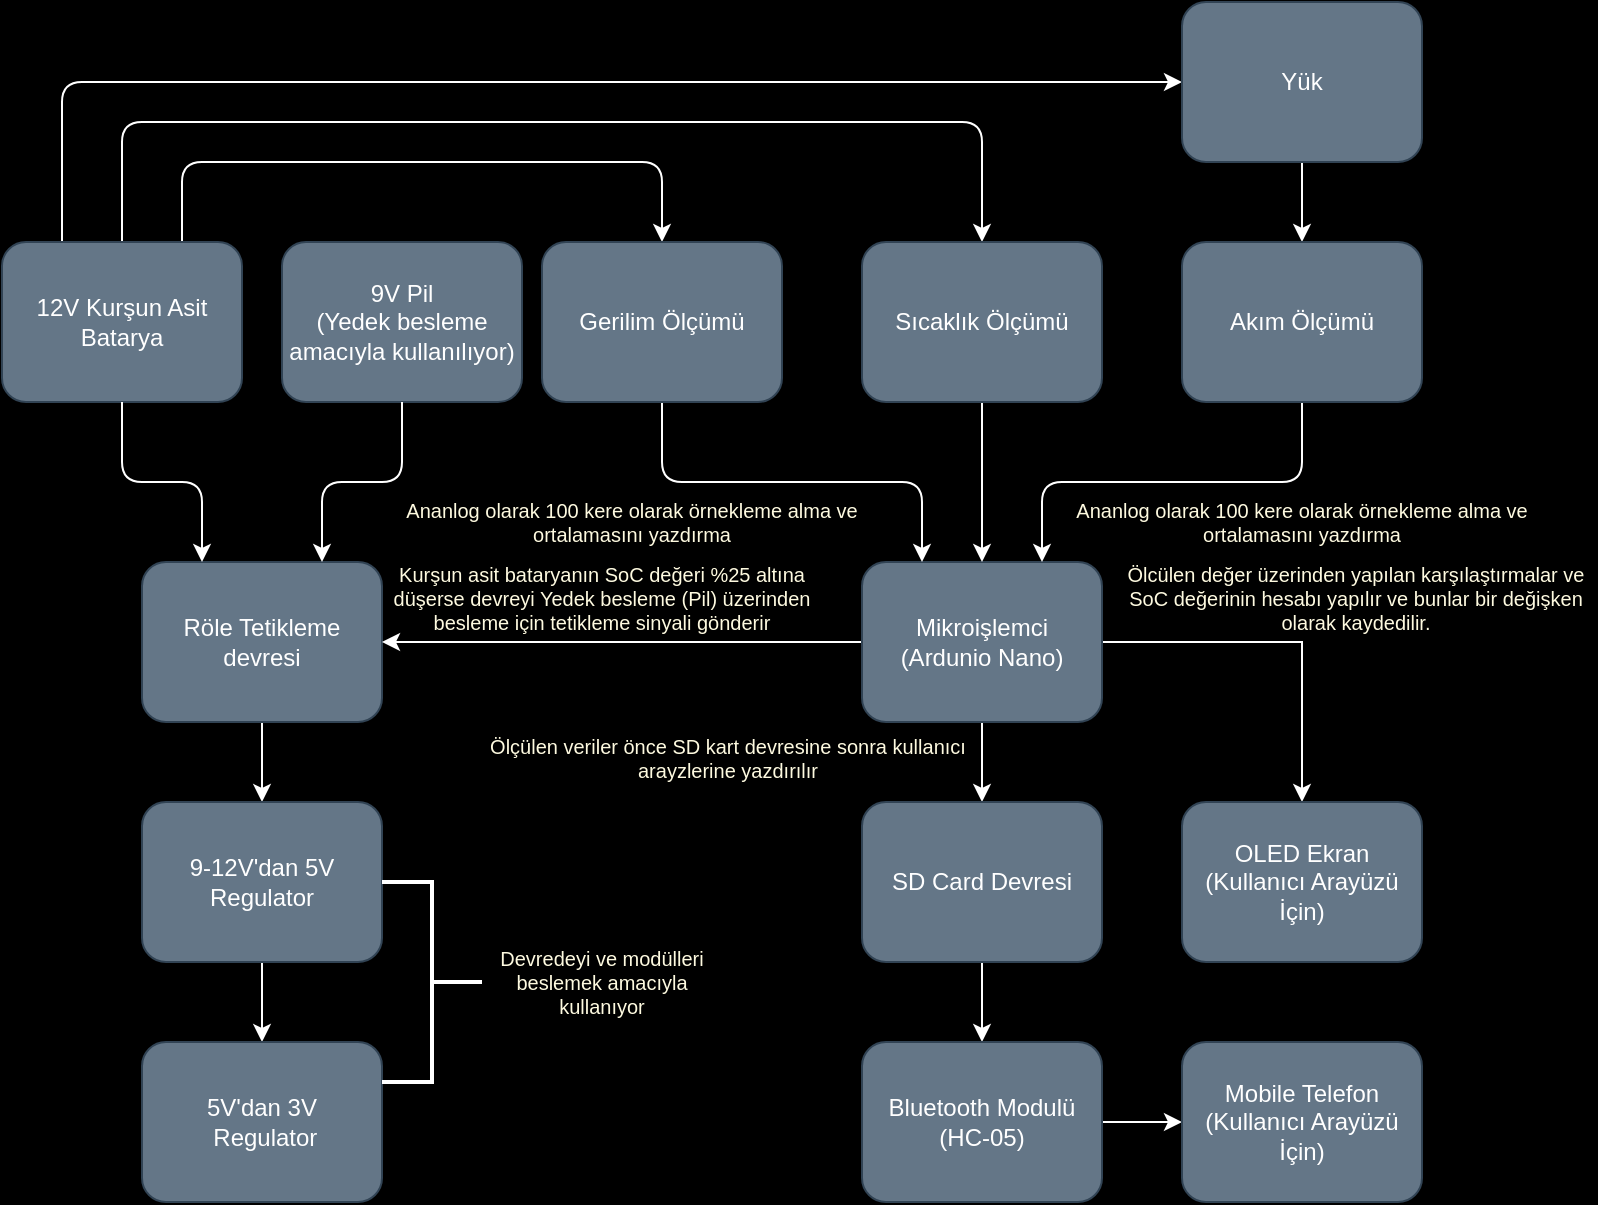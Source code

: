 <mxfile version="22.1.18" type="github" pages="2">
  <diagram name="Page-1" id="7e0a89b8-554c-2b80-1dc8-d5c74ca68de4">
    <mxGraphModel dx="1426" dy="847" grid="1" gridSize="10" guides="1" tooltips="1" connect="1" arrows="1" fold="1" page="1" pageScale="1" pageWidth="1169" pageHeight="827" background="#000000" math="0" shadow="0">
      <root>
        <mxCell id="0" />
        <mxCell id="1" parent="0" />
        <mxCell id="E2WN5ak8Cf_rjjWAEGz9-94" style="edgeStyle=orthogonalEdgeStyle;rounded=1;orthogonalLoop=1;jettySize=auto;html=1;entryX=0;entryY=0.5;entryDx=0;entryDy=0;labelBackgroundColor=none;fontColor=default;strokeColor=#FFFFFF;" parent="1" source="E2WN5ak8Cf_rjjWAEGz9-2" target="E2WN5ak8Cf_rjjWAEGz9-26" edge="1">
          <mxGeometry relative="1" as="geometry">
            <Array as="points">
              <mxPoint x="320" y="176" />
            </Array>
          </mxGeometry>
        </mxCell>
        <mxCell id="E2WN5ak8Cf_rjjWAEGz9-95" style="edgeStyle=orthogonalEdgeStyle;rounded=1;orthogonalLoop=1;jettySize=auto;html=1;entryX=0.5;entryY=0;entryDx=0;entryDy=0;labelBackgroundColor=none;fontColor=default;strokeColor=#FFFFFF;" parent="1" source="E2WN5ak8Cf_rjjWAEGz9-2" target="E2WN5ak8Cf_rjjWAEGz9-33" edge="1">
          <mxGeometry relative="1" as="geometry">
            <Array as="points">
              <mxPoint x="380" y="216" />
              <mxPoint x="620" y="216" />
            </Array>
          </mxGeometry>
        </mxCell>
        <mxCell id="E2WN5ak8Cf_rjjWAEGz9-96" style="edgeStyle=orthogonalEdgeStyle;rounded=1;orthogonalLoop=1;jettySize=auto;html=1;entryX=0.5;entryY=0;entryDx=0;entryDy=0;labelBackgroundColor=none;fontColor=default;strokeColor=#FFFFFF;" parent="1" source="E2WN5ak8Cf_rjjWAEGz9-2" target="E2WN5ak8Cf_rjjWAEGz9-34" edge="1">
          <mxGeometry relative="1" as="geometry">
            <Array as="points">
              <mxPoint x="350" y="196" />
              <mxPoint x="780" y="196" />
            </Array>
          </mxGeometry>
        </mxCell>
        <mxCell id="E2WN5ak8Cf_rjjWAEGz9-2" value="12V Kurşun Asit Batarya" style="rounded=1;whiteSpace=wrap;html=1;labelBackgroundColor=none;fillColor=#647687;strokeColor=#314354;fontColor=#ffffff;" parent="1" vertex="1">
          <mxGeometry x="290" y="256" width="120" height="80" as="geometry" />
        </mxCell>
        <mxCell id="E2WN5ak8Cf_rjjWAEGz9-3" value="9V Pil&lt;br&gt;(Yedek besleme amacıyla kullanılıyor)" style="rounded=1;whiteSpace=wrap;html=1;labelBackgroundColor=none;fillColor=#647687;strokeColor=#314354;fontColor=#ffffff;" parent="1" vertex="1">
          <mxGeometry x="430" y="256" width="120" height="80" as="geometry" />
        </mxCell>
        <mxCell id="E2WN5ak8Cf_rjjWAEGz9-23" style="edgeStyle=orthogonalEdgeStyle;rounded=1;orthogonalLoop=1;jettySize=auto;html=1;entryX=0.5;entryY=0;entryDx=0;entryDy=0;labelBackgroundColor=none;fontColor=default;strokeColor=#FFFFFF;" parent="1" source="E2WN5ak8Cf_rjjWAEGz9-4" target="E2WN5ak8Cf_rjjWAEGz9-22" edge="1">
          <mxGeometry relative="1" as="geometry" />
        </mxCell>
        <mxCell id="E2WN5ak8Cf_rjjWAEGz9-4" value="Röle Tetikleme devresi" style="rounded=1;whiteSpace=wrap;html=1;labelBackgroundColor=none;fillColor=#647687;strokeColor=#314354;fontColor=#ffffff;" parent="1" vertex="1">
          <mxGeometry x="360" y="416" width="120" height="80" as="geometry" />
        </mxCell>
        <mxCell id="E2WN5ak8Cf_rjjWAEGz9-11" style="edgeStyle=orthogonalEdgeStyle;rounded=1;orthogonalLoop=1;jettySize=auto;html=1;entryX=0.25;entryY=0;entryDx=0;entryDy=0;labelBackgroundColor=none;fontColor=default;strokeColor=#FFFFFF;" parent="1" source="E2WN5ak8Cf_rjjWAEGz9-2" target="E2WN5ak8Cf_rjjWAEGz9-4" edge="1">
          <mxGeometry relative="1" as="geometry" />
        </mxCell>
        <mxCell id="E2WN5ak8Cf_rjjWAEGz9-12" style="edgeStyle=orthogonalEdgeStyle;rounded=1;orthogonalLoop=1;jettySize=auto;html=1;entryX=0.75;entryY=0;entryDx=0;entryDy=0;labelBackgroundColor=none;fontColor=default;strokeColor=#FFFFFF;" parent="1" source="E2WN5ak8Cf_rjjWAEGz9-3" target="E2WN5ak8Cf_rjjWAEGz9-4" edge="1">
          <mxGeometry relative="1" as="geometry" />
        </mxCell>
        <mxCell id="E2WN5ak8Cf_rjjWAEGz9-101" style="edgeStyle=orthogonalEdgeStyle;rounded=1;orthogonalLoop=1;jettySize=auto;html=1;labelBackgroundColor=none;fontColor=default;strokeColor=#FFFFFF;" parent="1" source="E2WN5ak8Cf_rjjWAEGz9-13" target="E2WN5ak8Cf_rjjWAEGz9-49" edge="1">
          <mxGeometry relative="1" as="geometry" />
        </mxCell>
        <mxCell id="E2WN5ak8Cf_rjjWAEGz9-113" style="edgeStyle=orthogonalEdgeStyle;rounded=1;orthogonalLoop=1;jettySize=auto;html=1;fontFamily=Helvetica;fontSize=11;fontColor=default;labelBackgroundColor=none;strokeColor=#FFFFFF;" parent="1" source="E2WN5ak8Cf_rjjWAEGz9-13" edge="1">
          <mxGeometry relative="1" as="geometry">
            <mxPoint x="480" y="456" as="targetPoint" />
          </mxGeometry>
        </mxCell>
        <mxCell id="mTHOk1BernN7sZ2neYyc-3" style="edgeStyle=orthogonalEdgeStyle;rounded=0;orthogonalLoop=1;jettySize=auto;html=1;" parent="1" source="E2WN5ak8Cf_rjjWAEGz9-13" edge="1">
          <mxGeometry relative="1" as="geometry">
            <mxPoint x="938.767" y="527" as="targetPoint" />
          </mxGeometry>
        </mxCell>
        <mxCell id="mTHOk1BernN7sZ2neYyc-4" style="edgeStyle=orthogonalEdgeStyle;rounded=0;orthogonalLoop=1;jettySize=auto;html=1;entryX=0.5;entryY=0;entryDx=0;entryDy=0;strokeColor=#FFFFFF;" parent="1" source="E2WN5ak8Cf_rjjWAEGz9-13" target="E2WN5ak8Cf_rjjWAEGz9-54" edge="1">
          <mxGeometry relative="1" as="geometry" />
        </mxCell>
        <mxCell id="E2WN5ak8Cf_rjjWAEGz9-13" value="Mikroişlemci&lt;br&gt;(Ardunio Nano)" style="rounded=1;whiteSpace=wrap;html=1;labelBackgroundColor=none;fillColor=#647687;strokeColor=#314354;fontColor=#ffffff;" parent="1" vertex="1">
          <mxGeometry x="720" y="416" width="120" height="80" as="geometry" />
        </mxCell>
        <mxCell id="E2WN5ak8Cf_rjjWAEGz9-67" style="edgeStyle=orthogonalEdgeStyle;rounded=1;orthogonalLoop=1;jettySize=auto;html=1;labelBackgroundColor=none;fontColor=default;strokeColor=#FFFFFF;" parent="1" source="E2WN5ak8Cf_rjjWAEGz9-22" target="E2WN5ak8Cf_rjjWAEGz9-24" edge="1">
          <mxGeometry relative="1" as="geometry" />
        </mxCell>
        <mxCell id="E2WN5ak8Cf_rjjWAEGz9-22" value="9-12V&#39;dan 5V Regulator" style="rounded=1;whiteSpace=wrap;html=1;labelBackgroundColor=none;fillColor=#647687;strokeColor=#314354;fontColor=#ffffff;" parent="1" vertex="1">
          <mxGeometry x="360" y="536" width="120" height="80" as="geometry" />
        </mxCell>
        <mxCell id="E2WN5ak8Cf_rjjWAEGz9-24" value="5V&#39;dan 3V&lt;br&gt;&amp;nbsp;Regulator" style="rounded=1;whiteSpace=wrap;html=1;labelBackgroundColor=none;fillColor=#647687;strokeColor=#314354;fontColor=#ffffff;" parent="1" vertex="1">
          <mxGeometry x="360" y="656" width="120" height="80" as="geometry" />
        </mxCell>
        <mxCell id="E2WN5ak8Cf_rjjWAEGz9-93" style="edgeStyle=orthogonalEdgeStyle;rounded=1;orthogonalLoop=1;jettySize=auto;html=1;entryX=0.5;entryY=0;entryDx=0;entryDy=0;labelBackgroundColor=none;fontColor=default;strokeColor=#FFFFFF;" parent="1" source="E2WN5ak8Cf_rjjWAEGz9-26" target="E2WN5ak8Cf_rjjWAEGz9-35" edge="1">
          <mxGeometry relative="1" as="geometry" />
        </mxCell>
        <mxCell id="E2WN5ak8Cf_rjjWAEGz9-26" value="Yük" style="rounded=1;whiteSpace=wrap;html=1;labelBackgroundColor=none;fillColor=#647687;strokeColor=#314354;fontColor=#ffffff;" parent="1" vertex="1">
          <mxGeometry x="880" y="136" width="120" height="80" as="geometry" />
        </mxCell>
        <mxCell id="E2WN5ak8Cf_rjjWAEGz9-98" style="edgeStyle=orthogonalEdgeStyle;rounded=1;orthogonalLoop=1;jettySize=auto;html=1;exitX=0.5;exitY=1;exitDx=0;exitDy=0;entryX=0.25;entryY=0;entryDx=0;entryDy=0;labelBackgroundColor=none;fontColor=default;strokeColor=#FFFFFF;" parent="1" source="E2WN5ak8Cf_rjjWAEGz9-33" target="E2WN5ak8Cf_rjjWAEGz9-13" edge="1">
          <mxGeometry relative="1" as="geometry" />
        </mxCell>
        <mxCell id="E2WN5ak8Cf_rjjWAEGz9-33" value="Gerilim Ölçümü" style="rounded=1;whiteSpace=wrap;html=1;labelBackgroundColor=none;fillColor=#647687;strokeColor=#314354;fontColor=#ffffff;" parent="1" vertex="1">
          <mxGeometry x="560" y="256" width="120" height="80" as="geometry" />
        </mxCell>
        <mxCell id="E2WN5ak8Cf_rjjWAEGz9-99" style="edgeStyle=orthogonalEdgeStyle;rounded=1;orthogonalLoop=1;jettySize=auto;html=1;labelBackgroundColor=none;fontColor=default;strokeColor=#FFFFFF;" parent="1" source="E2WN5ak8Cf_rjjWAEGz9-34" target="E2WN5ak8Cf_rjjWAEGz9-13" edge="1">
          <mxGeometry relative="1" as="geometry" />
        </mxCell>
        <mxCell id="E2WN5ak8Cf_rjjWAEGz9-34" value="Sıcaklık Ölçümü" style="rounded=1;whiteSpace=wrap;html=1;labelBackgroundColor=none;fillColor=#647687;strokeColor=#314354;fontColor=#ffffff;" parent="1" vertex="1">
          <mxGeometry x="720" y="256" width="120" height="80" as="geometry" />
        </mxCell>
        <mxCell id="E2WN5ak8Cf_rjjWAEGz9-100" style="edgeStyle=orthogonalEdgeStyle;rounded=1;orthogonalLoop=1;jettySize=auto;html=1;entryX=0.75;entryY=0;entryDx=0;entryDy=0;labelBackgroundColor=none;fontColor=default;strokeColor=#FFFFFF;" parent="1" source="E2WN5ak8Cf_rjjWAEGz9-35" target="E2WN5ak8Cf_rjjWAEGz9-13" edge="1">
          <mxGeometry relative="1" as="geometry">
            <Array as="points">
              <mxPoint x="940" y="376" />
              <mxPoint x="810" y="376" />
            </Array>
          </mxGeometry>
        </mxCell>
        <mxCell id="E2WN5ak8Cf_rjjWAEGz9-35" value="Akım Ölçümü" style="rounded=1;whiteSpace=wrap;html=1;labelBackgroundColor=none;fillColor=#647687;strokeColor=#314354;fontColor=#ffffff;" parent="1" vertex="1">
          <mxGeometry x="880" y="256" width="120" height="80" as="geometry" />
        </mxCell>
        <mxCell id="shVuoES4bN3eSGInZ4Uj-4" style="edgeStyle=orthogonalEdgeStyle;rounded=1;orthogonalLoop=1;jettySize=auto;html=1;exitX=0.5;exitY=1;exitDx=0;exitDy=0;entryX=0.5;entryY=0;entryDx=0;entryDy=0;labelBackgroundColor=none;strokeColor=#FFFFFF;fontColor=default;" parent="1" source="E2WN5ak8Cf_rjjWAEGz9-49" target="E2WN5ak8Cf_rjjWAEGz9-52" edge="1">
          <mxGeometry relative="1" as="geometry" />
        </mxCell>
        <mxCell id="E2WN5ak8Cf_rjjWAEGz9-49" value="SD Card Devresi" style="rounded=1;whiteSpace=wrap;html=1;labelBackgroundColor=none;fillColor=#647687;strokeColor=#314354;fontColor=#ffffff;" parent="1" vertex="1">
          <mxGeometry x="720" y="536" width="120" height="80" as="geometry" />
        </mxCell>
        <mxCell id="shVuoES4bN3eSGInZ4Uj-7" style="edgeStyle=orthogonalEdgeStyle;rounded=1;orthogonalLoop=1;jettySize=auto;html=1;exitX=1;exitY=0.5;exitDx=0;exitDy=0;entryX=0;entryY=0.5;entryDx=0;entryDy=0;strokeColor=#FFFFFF;labelBackgroundColor=none;fontColor=default;" parent="1" source="E2WN5ak8Cf_rjjWAEGz9-52" target="E2WN5ak8Cf_rjjWAEGz9-53" edge="1">
          <mxGeometry relative="1" as="geometry" />
        </mxCell>
        <mxCell id="E2WN5ak8Cf_rjjWAEGz9-52" value="Bluetooth Modulü&lt;br style=&quot;border-color: var(--border-color);&quot;&gt;(HC-05)" style="rounded=1;whiteSpace=wrap;html=1;labelBackgroundColor=none;fillColor=#647687;strokeColor=#314354;fontColor=#ffffff;" parent="1" vertex="1">
          <mxGeometry x="720" y="656" width="120" height="80" as="geometry" />
        </mxCell>
        <mxCell id="E2WN5ak8Cf_rjjWAEGz9-53" value="Mobile Telefon&lt;br&gt;(Kullanıcı Arayüzü İçin)" style="rounded=1;whiteSpace=wrap;html=1;labelBackgroundColor=none;fillColor=#647687;strokeColor=#314354;fontColor=#ffffff;" parent="1" vertex="1">
          <mxGeometry x="880" y="656" width="120" height="80" as="geometry" />
        </mxCell>
        <mxCell id="E2WN5ak8Cf_rjjWAEGz9-54" value="OLED Ekran&lt;br&gt;(Kullanıcı Arayüzü İçin)" style="rounded=1;whiteSpace=wrap;html=1;labelBackgroundColor=none;fillColor=#647687;strokeColor=#314354;fontColor=#ffffff;" parent="1" vertex="1">
          <mxGeometry x="880" y="536" width="120" height="80" as="geometry" />
        </mxCell>
        <mxCell id="E2WN5ak8Cf_rjjWAEGz9-86" value="rr" style="strokeWidth=2;html=1;shape=mxgraph.flowchart.annotation_2;align=center;labelPosition=right;pointerEvents=1;rounded=1;labelBackgroundColor=none;endArrow=classic;fillColor=#BC6C25;strokeColor=#FFFFFF;fontColor=default;fontSize=11;rotation=-180;" parent="1" vertex="1">
          <mxGeometry x="480" y="576" width="50" height="100" as="geometry" />
        </mxCell>
        <mxCell id="E2WN5ak8Cf_rjjWAEGz9-92" value="&lt;font style=&quot;font-size: 10px;&quot;&gt;Devredeyi ve modülleri beslemek amacıyla kullanıyor&lt;/font&gt;" style="text;whiteSpace=wrap;html=1;align=center;rounded=1;fontSize=10;verticalAlign=middle;labelBackgroundColor=none;fontColor=#FEFAE0;" parent="1" vertex="1">
          <mxGeometry x="530" y="606" width="120" height="40" as="geometry" />
        </mxCell>
        <mxCell id="E2WN5ak8Cf_rjjWAEGz9-110" value="Kurşun asit bataryanın SoC değeri %25 altına düşerse devreyi Yedek besleme (Pil) üzerinden besleme için tetikleme sinyali gönderir" style="text;whiteSpace=wrap;html=1;fontSize=10;fontFamily=Helvetica;labelBackgroundColor=none;align=center;verticalAlign=middle;rounded=1;fontColor=#FEFAE0;" parent="1" vertex="1">
          <mxGeometry x="470" y="416" width="240" height="35" as="geometry" />
        </mxCell>
        <mxCell id="E2WN5ak8Cf_rjjWAEGz9-124" value="Ananlog olarak 100 kere olarak örnekleme alma ve ortalamasını yazdırma" style="text;whiteSpace=wrap;html=1;fontSize=10;fontFamily=Helvetica;labelBackgroundColor=none;align=center;verticalAlign=middle;rounded=1;fontColor=#FEFAE0;" parent="1" vertex="1">
          <mxGeometry x="820" y="378" width="240" height="35" as="geometry" />
        </mxCell>
        <mxCell id="mTHOk1BernN7sZ2neYyc-2" value="Ananlog olarak 100 kere olarak örnekleme alma ve ortalamasını yazdırma" style="text;whiteSpace=wrap;html=1;fontSize=10;fontFamily=Helvetica;labelBackgroundColor=none;align=center;verticalAlign=middle;rounded=1;fontColor=#FEFAE0;" parent="1" vertex="1">
          <mxGeometry x="485" y="378" width="240" height="35" as="geometry" />
        </mxCell>
        <mxCell id="mTHOk1BernN7sZ2neYyc-5" value="Ölçülen veriler önce SD kart devresine sonra kullanıcı arayzlerine yazdırılır" style="text;whiteSpace=wrap;html=1;fontSize=10;fontFamily=Helvetica;labelBackgroundColor=none;align=center;verticalAlign=middle;rounded=1;fontColor=#FEFAE0;" parent="1" vertex="1">
          <mxGeometry x="533" y="496" width="240" height="35" as="geometry" />
        </mxCell>
        <mxCell id="mTHOk1BernN7sZ2neYyc-6" value="Ölcülen değer üzerinden yapılan karşılaştırmalar ve SoC değerinin hesabı yapılır ve bunlar bir değişken olarak kaydedilir." style="text;whiteSpace=wrap;html=1;fontSize=10;fontFamily=Helvetica;labelBackgroundColor=none;align=center;verticalAlign=middle;rounded=1;fontColor=#FEFAE0;" parent="1" vertex="1">
          <mxGeometry x="847" y="416" width="240" height="35" as="geometry" />
        </mxCell>
      </root>
    </mxGraphModel>
  </diagram>
  <diagram id="jS_w6_mh5bCWDTmtUfou" name="Page-2">
    <mxGraphModel dx="1678" dy="996" grid="0" gridSize="10" guides="1" tooltips="1" connect="1" arrows="1" fold="1" page="1" pageScale="1" pageWidth="2336" pageHeight="1654" background="#000000" math="0" shadow="0">
      <root>
        <mxCell id="0" />
        <mxCell id="1" parent="0" />
        <mxCell id="yZFexxeSMaX7Nvz6s_aD-2" style="edgeStyle=none;curved=1;rounded=0;orthogonalLoop=1;jettySize=auto;html=1;entryX=0.5;entryY=0;entryDx=0;entryDy=0;fontSize=22;startSize=8;endSize=8;fontFamily=Times New Roman;strokeColor=#FFFFFF;" edge="1" parent="1" source="ZHT-fiRbkquQxCSZRVh8-2" target="ZHT-fiRbkquQxCSZRVh8-3">
          <mxGeometry relative="1" as="geometry" />
        </mxCell>
        <mxCell id="ZHT-fiRbkquQxCSZRVh8-2" value=" Başlangıç ayarlarını yap pinleri, cihazları ve kütüphaneleri başlat" style="rounded=1;whiteSpace=wrap;html=1;labelBackgroundColor=none;fillColor=#647687;strokeColor=#FFFFFF;fontColor=#ffffff;fontSize=22;fontFamily=Times New Roman;" parent="1" vertex="1">
          <mxGeometry x="680" y="200" width="360" height="80" as="geometry" />
        </mxCell>
        <mxCell id="yZFexxeSMaX7Nvz6s_aD-5" style="edgeStyle=none;curved=1;rounded=0;orthogonalLoop=1;jettySize=auto;html=1;entryX=0.5;entryY=0;entryDx=0;entryDy=0;fontSize=22;startSize=8;endSize=8;fontFamily=Times New Roman;strokeColor=#FFFFFF;" edge="1" parent="1" source="ZHT-fiRbkquQxCSZRVh8-3" target="yZFexxeSMaX7Nvz6s_aD-4">
          <mxGeometry relative="1" as="geometry" />
        </mxCell>
        <mxCell id="ZHT-fiRbkquQxCSZRVh8-3" value="OLED ekranı başlat ve ilk bilgileri göster" style="rounded=1;whiteSpace=wrap;html=1;labelBackgroundColor=none;fillColor=#647687;strokeColor=#FFFFFF;fontColor=#ffffff;fontSize=22;fontFamily=Times New Roman;" parent="1" vertex="1">
          <mxGeometry x="760" y="320" width="200" height="80" as="geometry" />
        </mxCell>
        <mxCell id="ZHT-fiRbkquQxCSZRVh8-6" value="Gerilim bölücü üzerinden voltaj ölç " style="rounded=1;whiteSpace=wrap;html=1;labelBackgroundColor=none;fillColor=#647687;strokeColor=#FFFFFF;fontColor=#ffffff;fontSize=22;fontFamily=Times New Roman;" parent="1" vertex="1">
          <mxGeometry x="585" y="560" width="160" height="80" as="geometry" />
        </mxCell>
        <mxCell id="j0v3E6LCTyV4tpa0sWxP-5" style="edgeStyle=none;curved=1;rounded=0;orthogonalLoop=1;jettySize=auto;html=1;entryX=0.5;entryY=0;entryDx=0;entryDy=0;fontSize=22;startSize=8;endSize=8;fontFamily=Times New Roman;strokeColor=#FFFFFF;" parent="1" source="ZHT-fiRbkquQxCSZRVh8-7" target="ZHT-fiRbkquQxCSZRVh8-11" edge="1">
          <mxGeometry relative="1" as="geometry" />
        </mxCell>
        <mxCell id="ZHT-fiRbkquQxCSZRVh8-7" value="DS18B20 sensöründen&amp;nbsp; sıcaklık ölç   " style="rounded=1;whiteSpace=wrap;html=1;labelBackgroundColor=none;fillColor=#647687;strokeColor=#FFFFFF;fontColor=#ffffff;fontSize=22;fontFamily=Times New Roman;" parent="1" vertex="1">
          <mxGeometry x="780" y="560" width="160" height="80" as="geometry" />
        </mxCell>
        <mxCell id="ZHT-fiRbkquQxCSZRVh8-8" value="ACS712 sensöründen akım ölç  " style="rounded=1;whiteSpace=wrap;html=1;labelBackgroundColor=none;fillColor=#647687;strokeColor=#FFFFFF;fontColor=#ffffff;fontSize=22;fontFamily=Times New Roman;" parent="1" vertex="1">
          <mxGeometry x="975" y="560" width="160" height="80" as="geometry" />
        </mxCell>
        <mxCell id="j0v3E6LCTyV4tpa0sWxP-10" style="edgeStyle=elbowEdgeStyle;rounded=0;orthogonalLoop=1;jettySize=auto;html=1;fontSize=22;startSize=8;endSize=8;elbow=vertical;fontFamily=Times New Roman;strokeColor=#FFFFFF;" parent="1" source="ZHT-fiRbkquQxCSZRVh8-9" target="j0v3E6LCTyV4tpa0sWxP-9" edge="1">
          <mxGeometry relative="1" as="geometry" />
        </mxCell>
        <mxCell id="ZHT-fiRbkquQxCSZRVh8-9" value=" SD kart durumunu kontrol et  " style="rounded=1;whiteSpace=wrap;html=1;labelBackgroundColor=none;fillColor=#647687;strokeColor=#FFFFFF;fontColor=#ffffff;fontSize=22;fontFamily=Times New Roman;" parent="1" vertex="1">
          <mxGeometry x="640" y="760" width="200" height="80" as="geometry" />
        </mxCell>
        <mxCell id="j0v3E6LCTyV4tpa0sWxP-19" style="edgeStyle=elbowEdgeStyle;rounded=0;orthogonalLoop=1;jettySize=auto;html=1;entryX=0.5;entryY=0;entryDx=0;entryDy=0;fontSize=22;startSize=8;endSize=8;elbow=vertical;fontFamily=Times New Roman;strokeColor=#FFFFFF;" parent="1" source="ZHT-fiRbkquQxCSZRVh8-10" target="j0v3E6LCTyV4tpa0sWxP-17" edge="1">
          <mxGeometry relative="1" as="geometry" />
        </mxCell>
        <mxCell id="ZHT-fiRbkquQxCSZRVh8-10" value=" Verileri OLED ekranında göster " style="rounded=1;whiteSpace=wrap;html=1;labelBackgroundColor=none;fillColor=#647687;strokeColor=#FFFFFF;fontColor=#ffffff;fontSize=22;fontFamily=Times New Roman;" parent="1" vertex="1">
          <mxGeometry x="580" y="1000" width="160" height="80" as="geometry" />
        </mxCell>
        <mxCell id="j0v3E6LCTyV4tpa0sWxP-6" style="edgeStyle=elbowEdgeStyle;rounded=0;orthogonalLoop=1;jettySize=auto;html=1;entryX=0.5;entryY=0;entryDx=0;entryDy=0;fontSize=22;startSize=8;endSize=8;elbow=vertical;fontFamily=Times New Roman;strokeColor=#FFFFFF;" parent="1" source="ZHT-fiRbkquQxCSZRVh8-11" target="ZHT-fiRbkquQxCSZRVh8-9" edge="1">
          <mxGeometry relative="1" as="geometry">
            <Array as="points">
              <mxPoint x="820" y="720" />
            </Array>
          </mxGeometry>
        </mxCell>
        <mxCell id="j0v3E6LCTyV4tpa0sWxP-7" style="edgeStyle=elbowEdgeStyle;rounded=0;orthogonalLoop=1;jettySize=auto;html=1;entryX=0.5;entryY=0;entryDx=0;entryDy=0;fontSize=22;startSize=8;endSize=8;elbow=vertical;fontFamily=Times New Roman;strokeColor=#FFFFFF;" parent="1" source="ZHT-fiRbkquQxCSZRVh8-11" target="ZHT-fiRbkquQxCSZRVh8-14" edge="1">
          <mxGeometry relative="1" as="geometry">
            <Array as="points">
              <mxPoint x="940" y="720" />
            </Array>
          </mxGeometry>
        </mxCell>
        <mxCell id="ZHT-fiRbkquQxCSZRVh8-11" value="Moda bağlı olarak röleyi tetikle  " style="rounded=1;whiteSpace=wrap;html=1;labelBackgroundColor=none;fillColor=#647687;strokeColor=#FFFFFF;fontColor=#ffffff;fontSize=22;fontFamily=Times New Roman;" parent="1" vertex="1">
          <mxGeometry x="680" y="680" width="360" height="40" as="geometry" />
        </mxCell>
        <mxCell id="j0v3E6LCTyV4tpa0sWxP-18" style="edgeStyle=none;curved=1;rounded=0;orthogonalLoop=1;jettySize=auto;html=1;entryX=0.5;entryY=0;entryDx=0;entryDy=0;fontSize=22;startSize=8;endSize=8;fontFamily=Times New Roman;strokeColor=#FFFFFF;" parent="1" source="ZHT-fiRbkquQxCSZRVh8-12" target="j0v3E6LCTyV4tpa0sWxP-17" edge="1">
          <mxGeometry relative="1" as="geometry" />
        </mxCell>
        <mxCell id="ZHT-fiRbkquQxCSZRVh8-12" value="Verileri SD karta yaz             " style="rounded=1;whiteSpace=wrap;html=1;labelBackgroundColor=none;fillColor=#647687;strokeColor=#FFFFFF;fontColor=#ffffff;fontSize=22;fontFamily=Times New Roman;" parent="1" vertex="1">
          <mxGeometry x="780" y="1000" width="160" height="80" as="geometry" />
        </mxCell>
        <mxCell id="j0v3E6LCTyV4tpa0sWxP-20" style="edgeStyle=elbowEdgeStyle;rounded=0;orthogonalLoop=1;jettySize=auto;html=1;entryX=0.5;entryY=0;entryDx=0;entryDy=0;fontSize=22;startSize=8;endSize=8;elbow=vertical;fontFamily=Times New Roman;strokeColor=#FFFFFF;" parent="1" source="ZHT-fiRbkquQxCSZRVh8-13" target="j0v3E6LCTyV4tpa0sWxP-17" edge="1">
          <mxGeometry relative="1" as="geometry" />
        </mxCell>
        <mxCell id="ZHT-fiRbkquQxCSZRVh8-13" value=" Seri monitöre verileri gönder   " style="rounded=1;whiteSpace=wrap;html=1;labelBackgroundColor=none;fillColor=#647687;strokeColor=#FFFFFF;fontColor=#ffffff;fontSize=22;fontFamily=Times New Roman;" parent="1" vertex="1">
          <mxGeometry x="980" y="1000" width="160" height="80" as="geometry" />
        </mxCell>
        <mxCell id="j0v3E6LCTyV4tpa0sWxP-12" style="edgeStyle=elbowEdgeStyle;rounded=0;orthogonalLoop=1;jettySize=auto;html=1;fontSize=22;startSize=8;endSize=8;elbow=vertical;fontFamily=Times New Roman;strokeColor=#FFFFFF;" parent="1" source="ZHT-fiRbkquQxCSZRVh8-14" edge="1">
          <mxGeometry relative="1" as="geometry">
            <mxPoint x="860" y="880" as="targetPoint" />
          </mxGeometry>
        </mxCell>
        <mxCell id="ZHT-fiRbkquQxCSZRVh8-14" value=" Bluetooth bağlantısı durumunu kontrol et  " style="rounded=1;whiteSpace=wrap;html=1;labelBackgroundColor=none;fillColor=#647687;strokeColor=#FFFFFF;fontColor=#ffffff;fontSize=22;fontFamily=Times New Roman;" parent="1" vertex="1">
          <mxGeometry x="880" y="760" width="210" height="80" as="geometry" />
        </mxCell>
        <mxCell id="j0v3E6LCTyV4tpa0sWxP-14" style="edgeStyle=none;curved=1;rounded=0;orthogonalLoop=1;jettySize=auto;html=1;entryX=0.5;entryY=0;entryDx=0;entryDy=0;fontSize=22;startSize=8;endSize=8;fontFamily=Times New Roman;strokeColor=#FFFFFF;" parent="1" source="j0v3E6LCTyV4tpa0sWxP-9" target="ZHT-fiRbkquQxCSZRVh8-12" edge="1">
          <mxGeometry relative="1" as="geometry" />
        </mxCell>
        <mxCell id="j0v3E6LCTyV4tpa0sWxP-15" style="edgeStyle=elbowEdgeStyle;rounded=0;orthogonalLoop=1;jettySize=auto;html=1;entryX=0.5;entryY=0;entryDx=0;entryDy=0;fontSize=22;startSize=8;endSize=8;elbow=vertical;fontFamily=Times New Roman;strokeColor=#FFFFFF;" parent="1" source="j0v3E6LCTyV4tpa0sWxP-9" target="ZHT-fiRbkquQxCSZRVh8-13" edge="1">
          <mxGeometry relative="1" as="geometry">
            <Array as="points">
              <mxPoint x="940" y="920" />
            </Array>
          </mxGeometry>
        </mxCell>
        <mxCell id="j0v3E6LCTyV4tpa0sWxP-9" value="SD kart, bluetooth bağlantısı hakkında durum bildirisi ver" style="rounded=1;whiteSpace=wrap;html=1;labelBackgroundColor=none;fillColor=#647687;strokeColor=#FFFFFF;fontColor=#ffffff;fontSize=22;fontFamily=Times New Roman;" parent="1" vertex="1">
          <mxGeometry x="680" y="880" width="360" height="80" as="geometry" />
        </mxCell>
        <mxCell id="j0v3E6LCTyV4tpa0sWxP-13" style="edgeStyle=elbowEdgeStyle;rounded=0;orthogonalLoop=1;jettySize=auto;html=1;entryX=0.483;entryY=-0.027;entryDx=0;entryDy=0;entryPerimeter=0;fontSize=22;startSize=8;endSize=8;elbow=vertical;fontFamily=Times New Roman;strokeColor=#FFFFFF;" parent="1" source="j0v3E6LCTyV4tpa0sWxP-9" target="ZHT-fiRbkquQxCSZRVh8-10" edge="1">
          <mxGeometry relative="1" as="geometry">
            <Array as="points">
              <mxPoint x="780" y="920" />
            </Array>
          </mxGeometry>
        </mxCell>
        <mxCell id="j0v3E6LCTyV4tpa0sWxP-17" value="Döngüye geri dön ölçüm alıp, veri yazdırmaya devam et" style="rounded=1;whiteSpace=wrap;html=1;labelBackgroundColor=none;fillColor=#647687;strokeColor=#FFFFFF;fontColor=#ffffff;fontSize=22;fontFamily=Times New Roman;" parent="1" vertex="1">
          <mxGeometry x="650" y="1120" width="420" height="80" as="geometry" />
        </mxCell>
        <mxCell id="yZFexxeSMaX7Nvz6s_aD-1" style="edgeStyle=none;curved=1;rounded=0;orthogonalLoop=1;jettySize=auto;html=1;exitX=1;exitY=1;exitDx=0;exitDy=0;fontSize=22;startSize=8;endSize=8;fontFamily=Times New Roman;strokeColor=#FFFFFF;" edge="1" parent="1" source="ZHT-fiRbkquQxCSZRVh8-2" target="ZHT-fiRbkquQxCSZRVh8-2">
          <mxGeometry relative="1" as="geometry" />
        </mxCell>
        <mxCell id="yZFexxeSMaX7Nvz6s_aD-6" style="edgeStyle=elbowEdgeStyle;rounded=0;orthogonalLoop=1;jettySize=auto;html=1;entryX=0.5;entryY=0;entryDx=0;entryDy=0;fontSize=22;startSize=8;endSize=8;elbow=vertical;fontFamily=Times New Roman;strokeColor=#FFFFFF;" edge="1" parent="1" source="yZFexxeSMaX7Nvz6s_aD-4" target="ZHT-fiRbkquQxCSZRVh8-6">
          <mxGeometry relative="1" as="geometry" />
        </mxCell>
        <mxCell id="yZFexxeSMaX7Nvz6s_aD-7" style="edgeStyle=none;curved=1;rounded=0;orthogonalLoop=1;jettySize=auto;html=1;entryX=0.5;entryY=0;entryDx=0;entryDy=0;fontSize=22;startSize=8;endSize=8;fontFamily=Times New Roman;strokeColor=#FFFFFF;" edge="1" parent="1" source="yZFexxeSMaX7Nvz6s_aD-4" target="ZHT-fiRbkquQxCSZRVh8-7">
          <mxGeometry relative="1" as="geometry" />
        </mxCell>
        <mxCell id="yZFexxeSMaX7Nvz6s_aD-8" style="edgeStyle=elbowEdgeStyle;rounded=0;orthogonalLoop=1;jettySize=auto;html=1;entryX=0.5;entryY=0;entryDx=0;entryDy=0;fontSize=22;startSize=8;endSize=8;elbow=vertical;fontFamily=Times New Roman;strokeColor=#FFFFFF;" edge="1" parent="1" source="yZFexxeSMaX7Nvz6s_aD-4" target="ZHT-fiRbkquQxCSZRVh8-8">
          <mxGeometry relative="1" as="geometry" />
        </mxCell>
        <mxCell id="yZFexxeSMaX7Nvz6s_aD-4" value="Düğme basılı değil mi kontrol et basılı değilse belirli bir süre sonra OLED ekranı uyku moduna geçir" style="rounded=1;whiteSpace=wrap;html=1;labelBackgroundColor=none;fillColor=#647687;strokeColor=#FFFFFF;fontColor=#ffffff;fontSize=22;fontFamily=Times New Roman;gradientColor=none;" vertex="1" parent="1">
          <mxGeometry x="600" y="440" width="520" height="80" as="geometry" />
        </mxCell>
      </root>
    </mxGraphModel>
  </diagram>
</mxfile>
